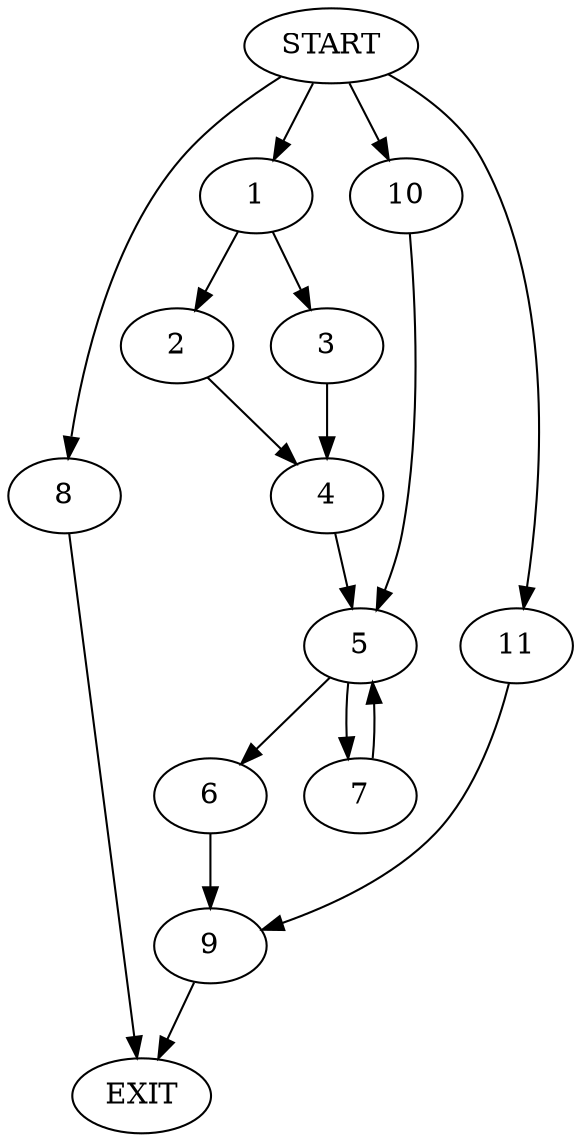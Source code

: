 digraph {
0 [label="START"]
12 [label="EXIT"]
0 -> 1
1 -> 2
1 -> 3
2 -> 4
3 -> 4
4 -> 5
5 -> 6
5 -> 7
0 -> 8
8 -> 12
6 -> 9
7 -> 5
0 -> 10
10 -> 5
9 -> 12
0 -> 11
11 -> 9
}
